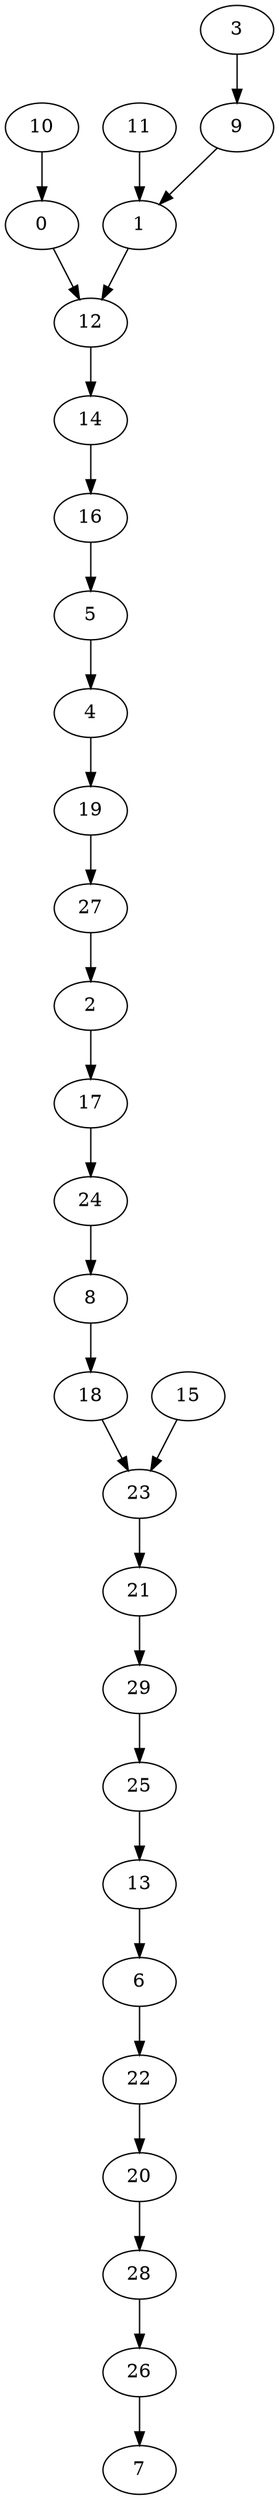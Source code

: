 digraph grafoGilbert_n_30_p_10_DFS_I_7 {
7;
26;
28;
20;
22;
6;
13;
25;
29;
21;
23;
18;
8;
24;
17;
2;
27;
19;
4;
5;
16;
14;
12;
0;
10;
1;
11;
9;
3;
15;
19 -> 27;
22 -> 20;
11 -> 1;
14 -> 16;
15 -> 23;
17 -> 24;
23 -> 21;
26 -> 7;
13 -> 6;
20 -> 28;
3 -> 9;
6 -> 22;
29 -> 25;
28 -> 26;
8 -> 18;
18 -> 23;
24 -> 8;
12 -> 14;
1 -> 12;
0 -> 12;
21 -> 29;
25 -> 13;
10 -> 0;
27 -> 2;
5 -> 4;
9 -> 1;
2 -> 17;
4 -> 19;
16 -> 5;
}